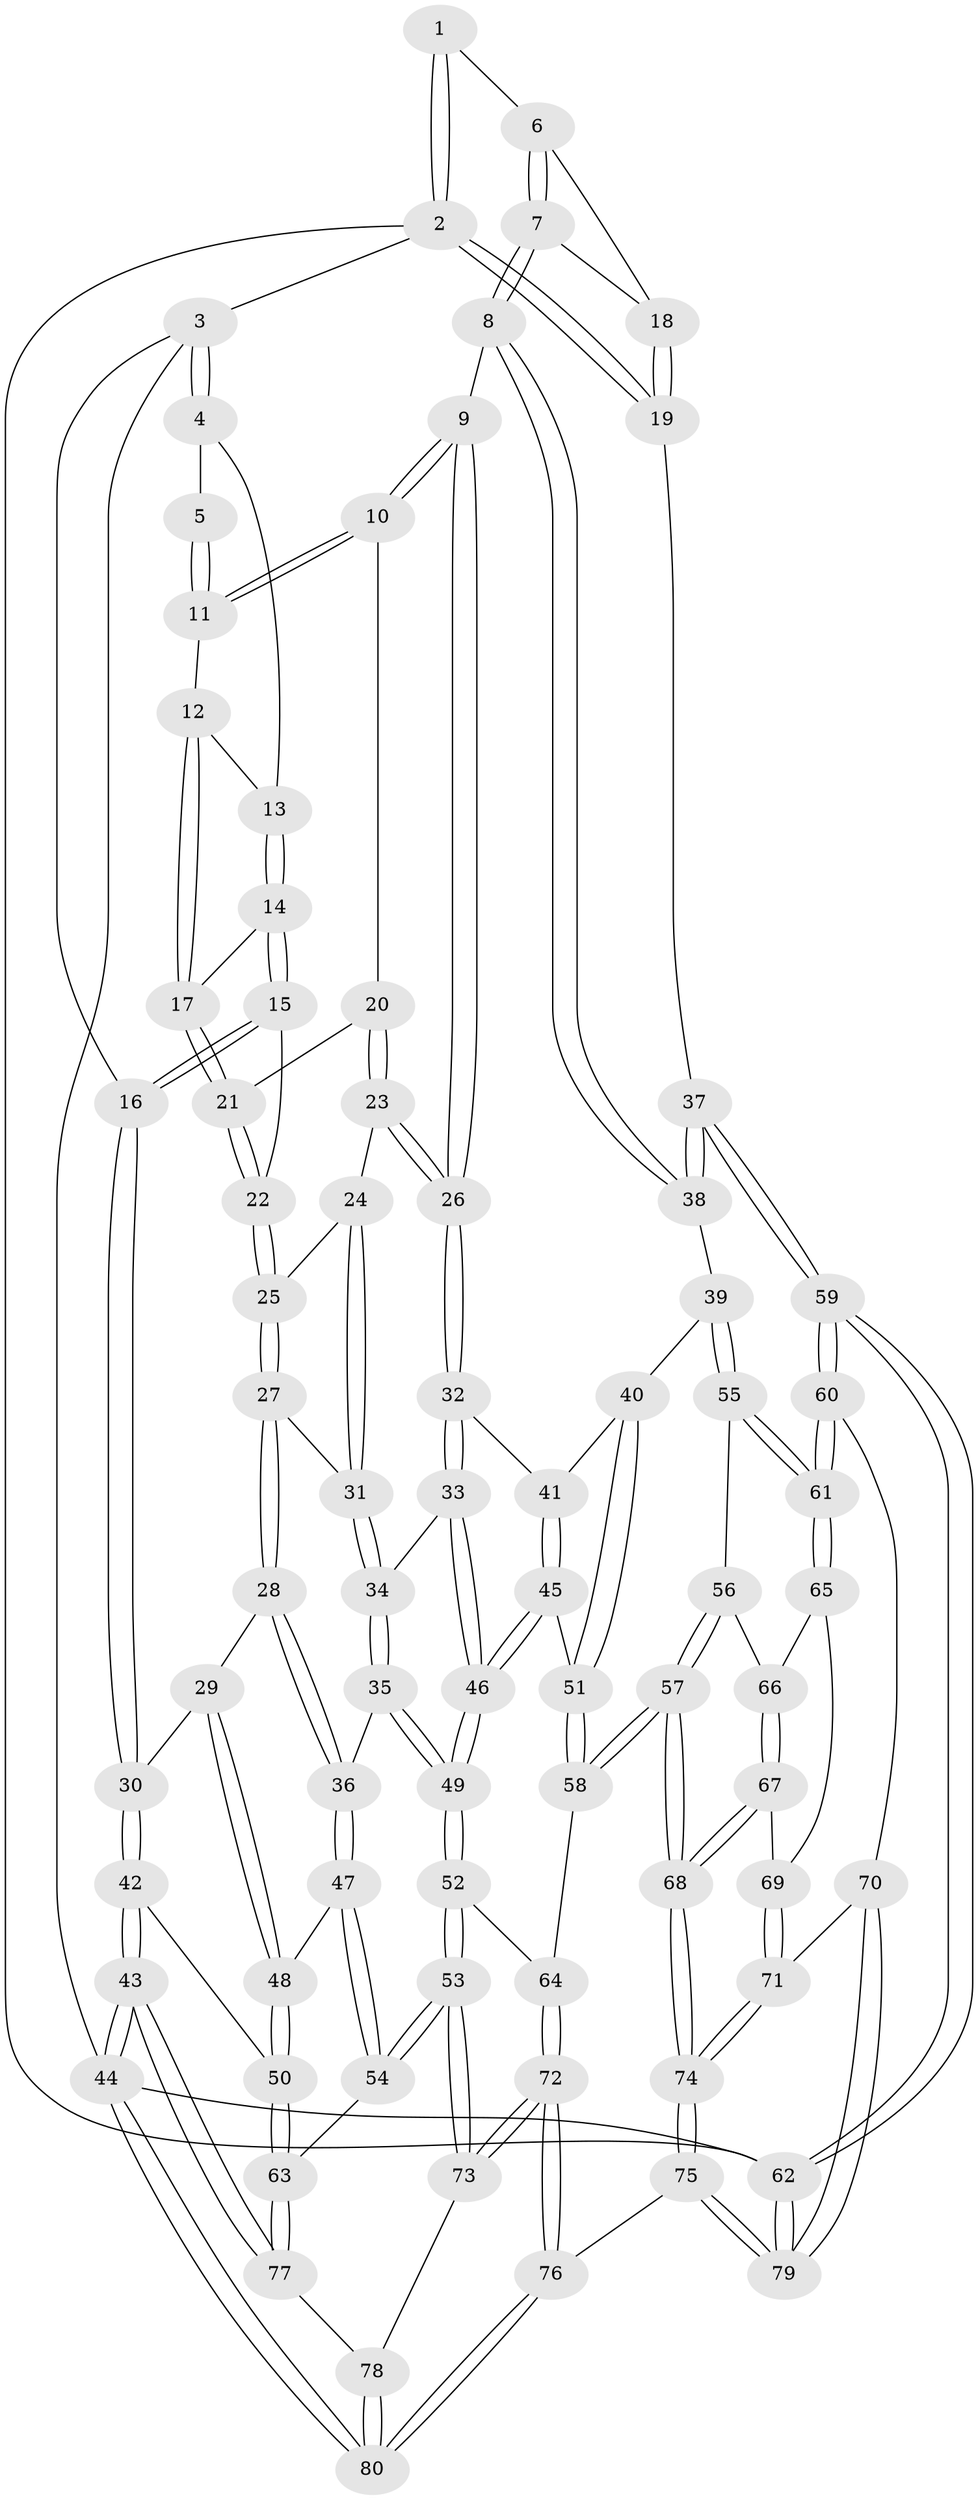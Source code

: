 // Generated by graph-tools (version 1.1) at 2025/38/03/09/25 02:38:27]
// undirected, 80 vertices, 197 edges
graph export_dot {
graph [start="1"]
  node [color=gray90,style=filled];
  1 [pos="+0.7021123934466376+0"];
  2 [pos="+1+0"];
  3 [pos="+0+0"];
  4 [pos="+0.249644554441177+0"];
  5 [pos="+0.685649059261525+0"];
  6 [pos="+0.7706550450491115+0.025210700807593734"];
  7 [pos="+0.7877446655714313+0.27430186324668593"];
  8 [pos="+0.7751434894766935+0.2894500432977336"];
  9 [pos="+0.706578141316827+0.29608789524160106"];
  10 [pos="+0.6085640929634962+0.23704244302195113"];
  11 [pos="+0.5773560884982432+0.07199407060425404"];
  12 [pos="+0.4649811278082116+0.07631385836791112"];
  13 [pos="+0.3676301151782934+0"];
  14 [pos="+0.38696463380013324+0.16312191629988299"];
  15 [pos="+0.20988929078916074+0.191577982507656"];
  16 [pos="+0+0"];
  17 [pos="+0.44453015580490546+0.18112523886582854"];
  18 [pos="+1+0.11391009951389955"];
  19 [pos="+1+0.08347051162800447"];
  20 [pos="+0.5007888382425797+0.238185656862115"];
  21 [pos="+0.47159147455406336+0.21782276067695133"];
  22 [pos="+0.28202509345495497+0.2931317356734479"];
  23 [pos="+0.43598683351377715+0.3429587709976492"];
  24 [pos="+0.43071387972694414+0.34883507616942844"];
  25 [pos="+0.28723062620447537+0.30808410163275807"];
  26 [pos="+0.6252547116630826+0.40121544081816696"];
  27 [pos="+0.2721484900335826+0.39315445541677013"];
  28 [pos="+0.2604574000342296+0.4266378918367808"];
  29 [pos="+0+0.4059656894806681"];
  30 [pos="+0+0.3720473373353393"];
  31 [pos="+0.43556094695689124+0.40901974154910964"];
  32 [pos="+0.5811627993626681+0.47200247642147636"];
  33 [pos="+0.5595222258473647+0.4866864108254897"];
  34 [pos="+0.45446228286733953+0.47280867068512344"];
  35 [pos="+0.35524478098420104+0.5412150797602635"];
  36 [pos="+0.3096676518907723+0.5602656441215258"];
  37 [pos="+1+0.47431990558069576"];
  38 [pos="+0.8545740871369302+0.45337475630808616"];
  39 [pos="+0.831199748428661+0.569222659045343"];
  40 [pos="+0.7917130793715607+0.5852666667224607"];
  41 [pos="+0.6583057589277531+0.5318884439539107"];
  42 [pos="+0+0.6511180622175078"];
  43 [pos="+0+0.9054361560253994"];
  44 [pos="+0+1"];
  45 [pos="+0.6509892125450946+0.6462580531242303"];
  46 [pos="+0.5554482258732295+0.6506327071275612"];
  47 [pos="+0.2993387824884378+0.580869099094899"];
  48 [pos="+0.1918657151787894+0.5730131499855893"];
  49 [pos="+0.5543621575885114+0.6520376639804454"];
  50 [pos="+0.06324472221616181+0.6670956202393663"];
  51 [pos="+0.7145955419903002+0.6580048609611627"];
  52 [pos="+0.5510672800056069+0.6593949665363011"];
  53 [pos="+0.39442188010132606+0.7743085304624254"];
  54 [pos="+0.31681387553750606+0.7274183533601674"];
  55 [pos="+0.9012551751168814+0.6580023713198343"];
  56 [pos="+0.8321643620925447+0.7486791543584672"];
  57 [pos="+0.7217026474918582+0.7845986564190875"];
  58 [pos="+0.7181247887154454+0.7820299490413158"];
  59 [pos="+1+0.7345362767321306"];
  60 [pos="+1+0.7370034474311017"];
  61 [pos="+1+0.7328575855653067"];
  62 [pos="+1+1"];
  63 [pos="+0.21959166558426974+0.7776582246955507"];
  64 [pos="+0.6346925486373968+0.7938628051875882"];
  65 [pos="+0.8947940466863668+0.8231547201270181"];
  66 [pos="+0.8335593593429458+0.7520291694691349"];
  67 [pos="+0.8409897010912204+0.8570026019993271"];
  68 [pos="+0.7815544138849279+0.9330229104775106"];
  69 [pos="+0.8931443046548506+0.825260087387983"];
  70 [pos="+0.9496985271407515+0.8914992381582996"];
  71 [pos="+0.9219983784482714+0.906866171224477"];
  72 [pos="+0.5036344182078378+0.9388986102934358"];
  73 [pos="+0.4356779526678474+0.8628882525205022"];
  74 [pos="+0.7833463110556715+1"];
  75 [pos="+0.7481553980758988+1"];
  76 [pos="+0.5756357244559946+1"];
  77 [pos="+0.1611685144631162+0.8683262241840136"];
  78 [pos="+0.2171694332261833+0.9803036805067877"];
  79 [pos="+1+1"];
  80 [pos="+0.23583982038707435+1"];
  1 -- 2;
  1 -- 2;
  1 -- 6;
  2 -- 3;
  2 -- 19;
  2 -- 19;
  2 -- 62;
  3 -- 4;
  3 -- 4;
  3 -- 16;
  3 -- 44;
  4 -- 5;
  4 -- 13;
  5 -- 11;
  5 -- 11;
  6 -- 7;
  6 -- 7;
  6 -- 18;
  7 -- 8;
  7 -- 8;
  7 -- 18;
  8 -- 9;
  8 -- 38;
  8 -- 38;
  9 -- 10;
  9 -- 10;
  9 -- 26;
  9 -- 26;
  10 -- 11;
  10 -- 11;
  10 -- 20;
  11 -- 12;
  12 -- 13;
  12 -- 17;
  12 -- 17;
  13 -- 14;
  13 -- 14;
  14 -- 15;
  14 -- 15;
  14 -- 17;
  15 -- 16;
  15 -- 16;
  15 -- 22;
  16 -- 30;
  16 -- 30;
  17 -- 21;
  17 -- 21;
  18 -- 19;
  18 -- 19;
  19 -- 37;
  20 -- 21;
  20 -- 23;
  20 -- 23;
  21 -- 22;
  21 -- 22;
  22 -- 25;
  22 -- 25;
  23 -- 24;
  23 -- 26;
  23 -- 26;
  24 -- 25;
  24 -- 31;
  24 -- 31;
  25 -- 27;
  25 -- 27;
  26 -- 32;
  26 -- 32;
  27 -- 28;
  27 -- 28;
  27 -- 31;
  28 -- 29;
  28 -- 36;
  28 -- 36;
  29 -- 30;
  29 -- 48;
  29 -- 48;
  30 -- 42;
  30 -- 42;
  31 -- 34;
  31 -- 34;
  32 -- 33;
  32 -- 33;
  32 -- 41;
  33 -- 34;
  33 -- 46;
  33 -- 46;
  34 -- 35;
  34 -- 35;
  35 -- 36;
  35 -- 49;
  35 -- 49;
  36 -- 47;
  36 -- 47;
  37 -- 38;
  37 -- 38;
  37 -- 59;
  37 -- 59;
  38 -- 39;
  39 -- 40;
  39 -- 55;
  39 -- 55;
  40 -- 41;
  40 -- 51;
  40 -- 51;
  41 -- 45;
  41 -- 45;
  42 -- 43;
  42 -- 43;
  42 -- 50;
  43 -- 44;
  43 -- 44;
  43 -- 77;
  43 -- 77;
  44 -- 80;
  44 -- 80;
  44 -- 62;
  45 -- 46;
  45 -- 46;
  45 -- 51;
  46 -- 49;
  46 -- 49;
  47 -- 48;
  47 -- 54;
  47 -- 54;
  48 -- 50;
  48 -- 50;
  49 -- 52;
  49 -- 52;
  50 -- 63;
  50 -- 63;
  51 -- 58;
  51 -- 58;
  52 -- 53;
  52 -- 53;
  52 -- 64;
  53 -- 54;
  53 -- 54;
  53 -- 73;
  53 -- 73;
  54 -- 63;
  55 -- 56;
  55 -- 61;
  55 -- 61;
  56 -- 57;
  56 -- 57;
  56 -- 66;
  57 -- 58;
  57 -- 58;
  57 -- 68;
  57 -- 68;
  58 -- 64;
  59 -- 60;
  59 -- 60;
  59 -- 62;
  59 -- 62;
  60 -- 61;
  60 -- 61;
  60 -- 70;
  61 -- 65;
  61 -- 65;
  62 -- 79;
  62 -- 79;
  63 -- 77;
  63 -- 77;
  64 -- 72;
  64 -- 72;
  65 -- 66;
  65 -- 69;
  66 -- 67;
  66 -- 67;
  67 -- 68;
  67 -- 68;
  67 -- 69;
  68 -- 74;
  68 -- 74;
  69 -- 71;
  69 -- 71;
  70 -- 71;
  70 -- 79;
  70 -- 79;
  71 -- 74;
  71 -- 74;
  72 -- 73;
  72 -- 73;
  72 -- 76;
  72 -- 76;
  73 -- 78;
  74 -- 75;
  74 -- 75;
  75 -- 76;
  75 -- 79;
  75 -- 79;
  76 -- 80;
  76 -- 80;
  77 -- 78;
  78 -- 80;
  78 -- 80;
}
